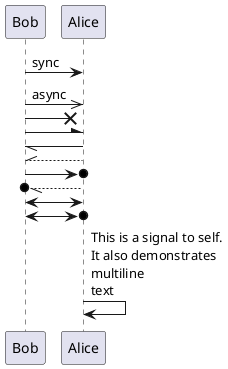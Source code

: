 @startuml
Bob -> Alice : sync
Bob ->> Alice : async

Bob ->x Alice
Bob -\ Alice
Bob \\- Alice
Bob //-- Alice

Bob ->o Alice
Bob o\\-- Alice

Bob <-> Alice
Bob <->o Alice

Alice->Alice: This is a signal to self.\nIt also demonstrates\nmultiline \ntext

@enduml
